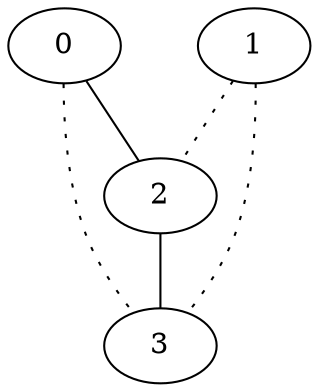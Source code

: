 graph {
a0[label=0];
a1[label=1];
a2[label=2];
a3[label=3];
a0 -- a2;
a0 -- a3 [style=dotted];
a1 -- a2 [style=dotted];
a1 -- a3 [style=dotted];
a2 -- a3;
}
